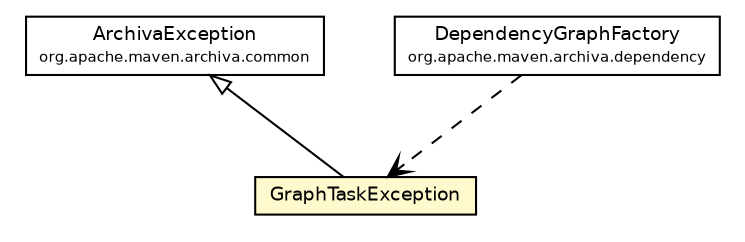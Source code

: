 #!/usr/local/bin/dot
#
# Class diagram 
# Generated by UmlGraph version 4.6 (http://www.spinellis.gr/sw/umlgraph)
#

digraph G {
	edge [fontname="Helvetica",fontsize=10,labelfontname="Helvetica",labelfontsize=10];
	node [fontname="Helvetica",fontsize=10,shape=plaintext];
	// org.apache.maven.archiva.common.ArchivaException
	c122020 [label=<<table border="0" cellborder="1" cellspacing="0" cellpadding="2" port="p" href="../../common/ArchivaException.html">
		<tr><td><table border="0" cellspacing="0" cellpadding="1">
			<tr><td> ArchivaException </td></tr>
			<tr><td><font point-size="7.0"> org.apache.maven.archiva.common </font></td></tr>
		</table></td></tr>
		</table>>, fontname="Helvetica", fontcolor="black", fontsize=9.0];
	// org.apache.maven.archiva.dependency.DependencyGraphFactory
	c122268 [label=<<table border="0" cellborder="1" cellspacing="0" cellpadding="2" port="p" href="../DependencyGraphFactory.html">
		<tr><td><table border="0" cellspacing="0" cellpadding="1">
			<tr><td> DependencyGraphFactory </td></tr>
			<tr><td><font point-size="7.0"> org.apache.maven.archiva.dependency </font></td></tr>
		</table></td></tr>
		</table>>, fontname="Helvetica", fontcolor="black", fontsize=9.0];
	// org.apache.maven.archiva.dependency.graph.GraphTaskException
	c122271 [label=<<table border="0" cellborder="1" cellspacing="0" cellpadding="2" port="p" bgcolor="lemonChiffon" href="./GraphTaskException.html">
		<tr><td><table border="0" cellspacing="0" cellpadding="1">
			<tr><td> GraphTaskException </td></tr>
		</table></td></tr>
		</table>>, fontname="Helvetica", fontcolor="black", fontsize=9.0];
	//org.apache.maven.archiva.dependency.graph.GraphTaskException extends org.apache.maven.archiva.common.ArchivaException
	c122020:p -> c122271:p [dir=back,arrowtail=empty];
	// org.apache.maven.archiva.dependency.DependencyGraphFactory DEPEND org.apache.maven.archiva.dependency.graph.GraphTaskException
	c122268:p -> c122271:p [taillabel="", label="", headlabel="", fontname="Helvetica", fontcolor="black", fontsize=10.0, color="black", arrowhead=open, style=dashed];
}

